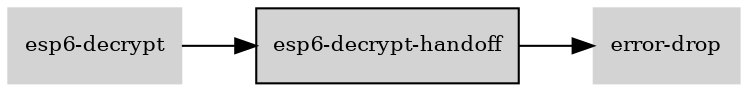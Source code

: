 digraph "esp6_decrypt_handoff_subgraph" {
  rankdir=LR;
  node [shape=box, style=filled, fontsize=10, color=lightgray, fontcolor=black, fillcolor=lightgray];
  "esp6-decrypt-handoff" [color=black, fontcolor=black, fillcolor=lightgray];
  edge [fontsize=8];
  "esp6-decrypt-handoff" -> "error-drop";
  "esp6-decrypt" -> "esp6-decrypt-handoff";
}
